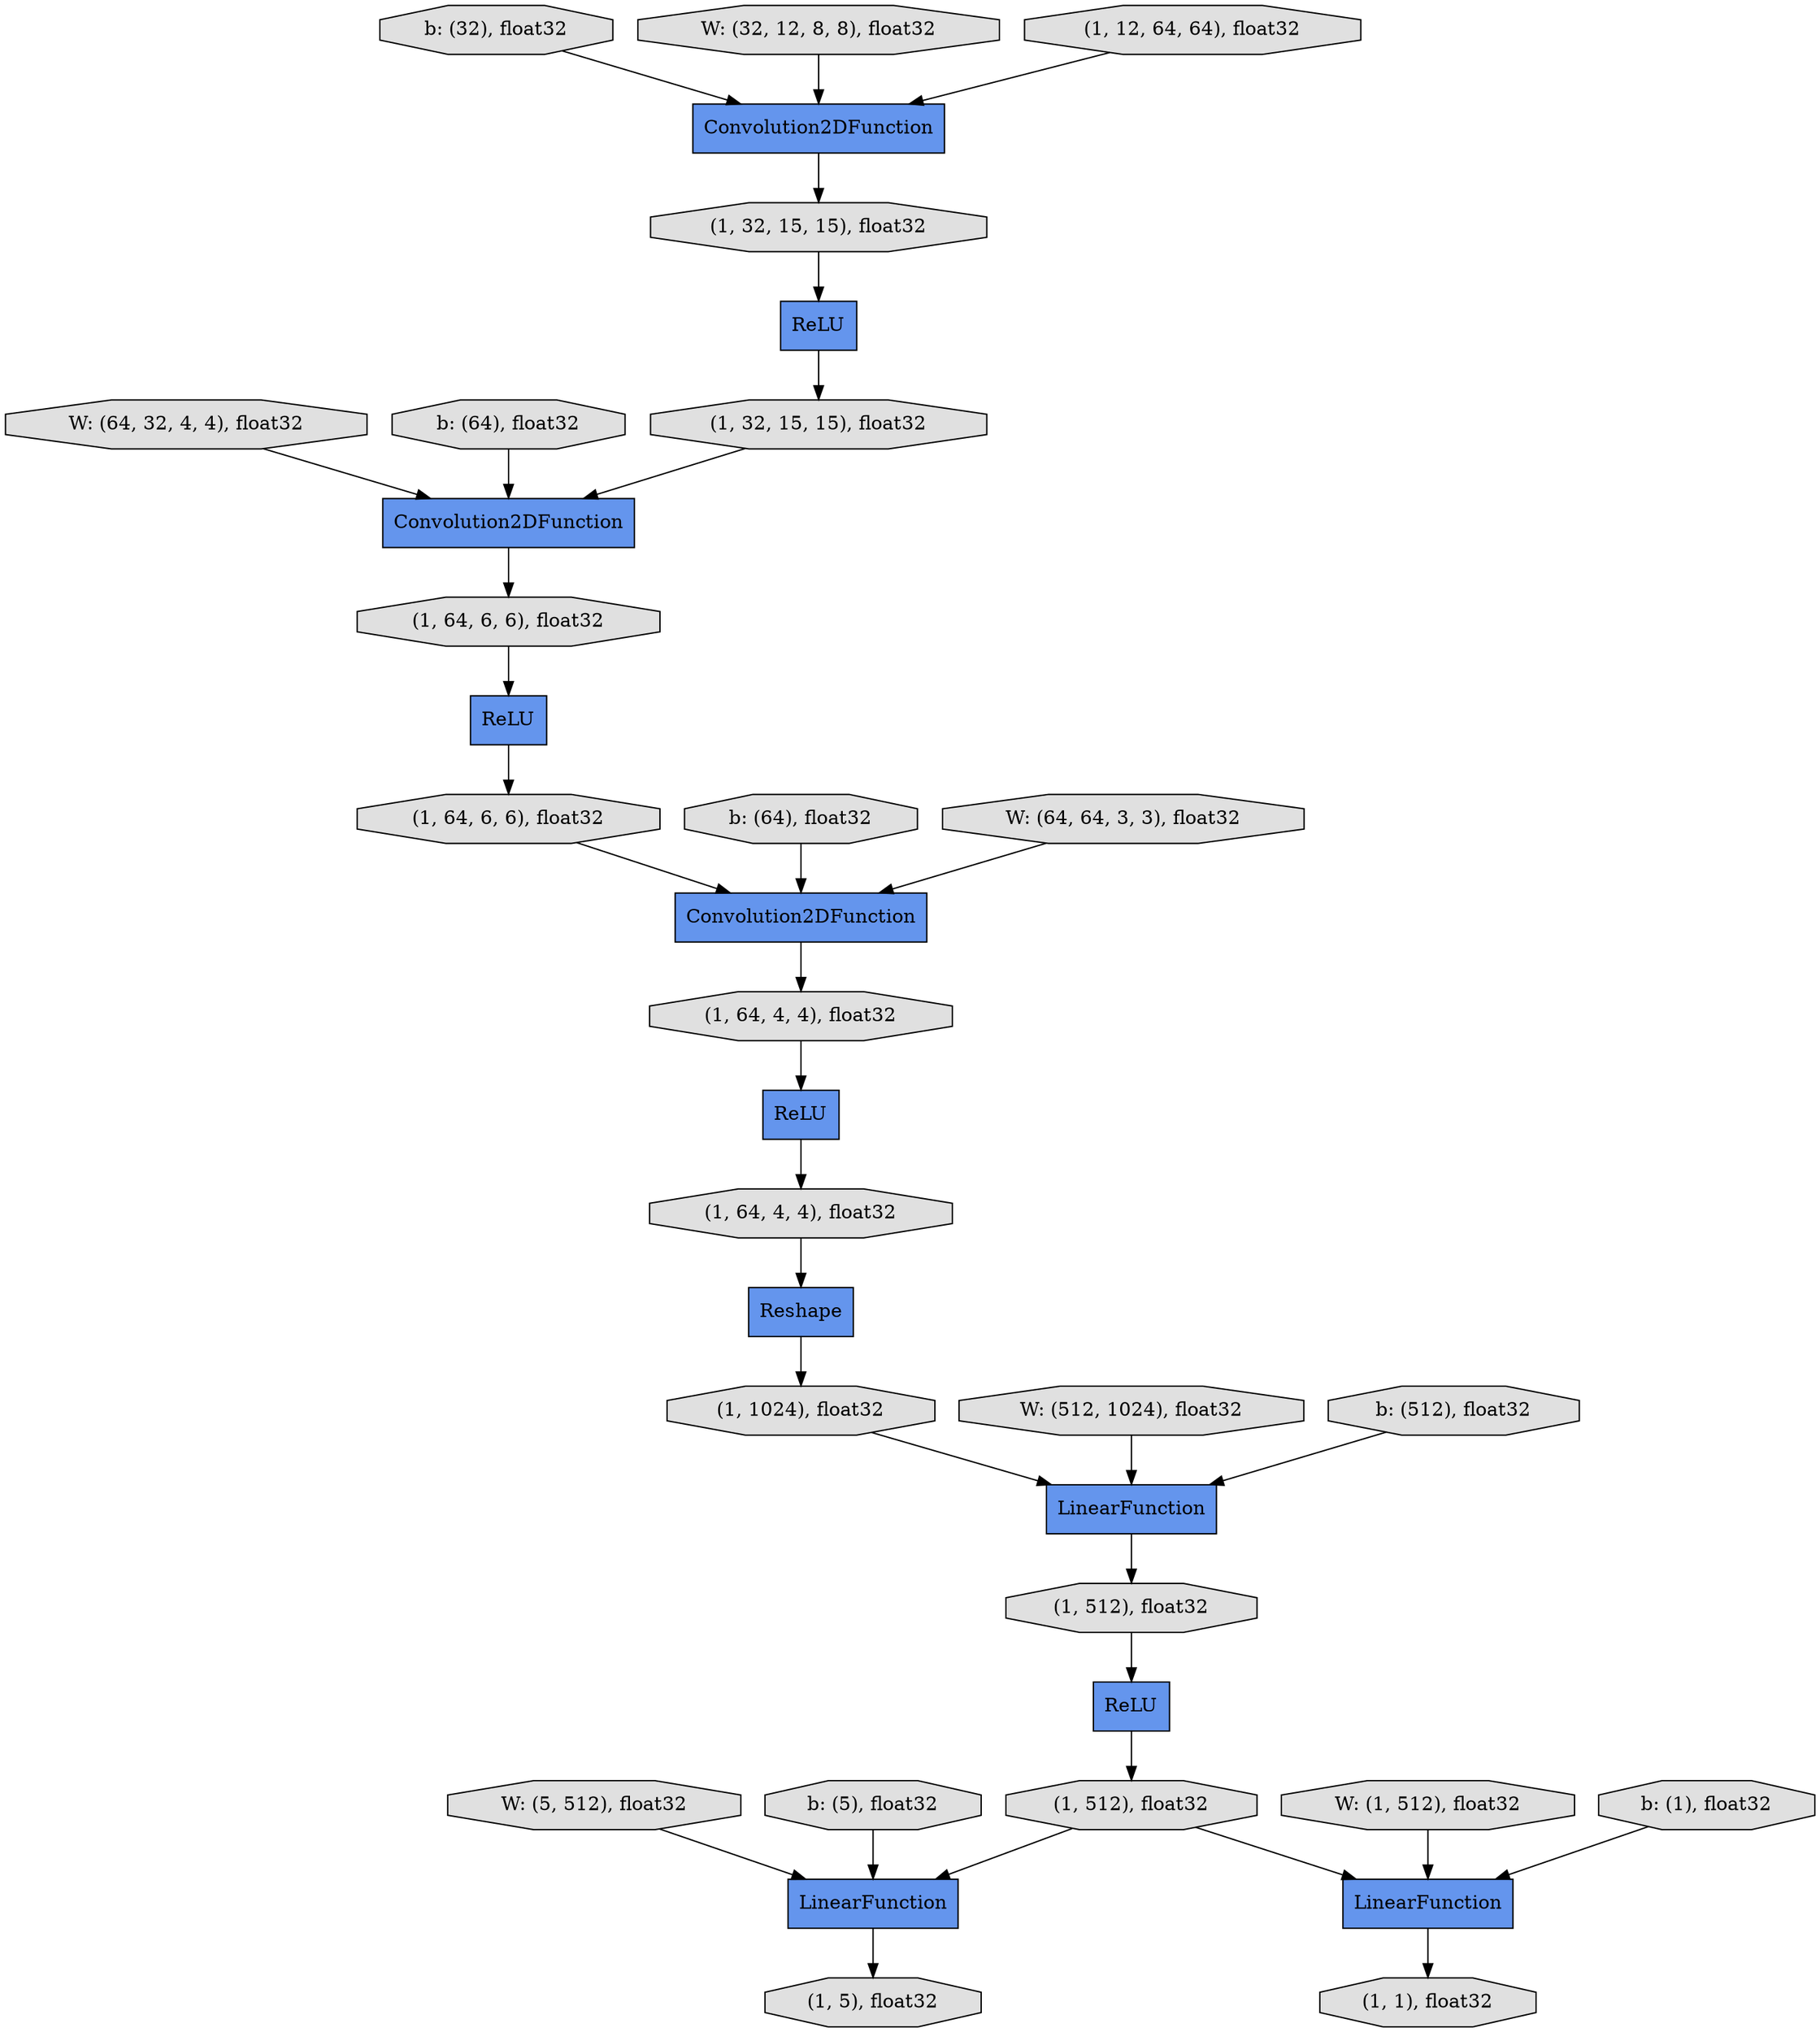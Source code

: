 digraph graphname{rankdir=TB;1785452169224 [label="W: (64, 32, 4, 4), float32",shape="octagon",fillcolor="#E0E0E0",style="filled"];1785452232776 [label="(1, 1), float32",shape="octagon",fillcolor="#E0E0E0",style="filled"];1785451950152 [label="LinearFunction",shape="record",fillcolor="#6495ED",style="filled"];1785451950216 [label="W: (5, 512), float32",shape="octagon",fillcolor="#E0E0E0",style="filled"];1785452110024 [label="Convolution2DFunction",shape="record",fillcolor="#6495ED",style="filled"];1785452235016 [label="(1, 1024), float32",shape="octagon",fillcolor="#E0E0E0",style="filled"];1785452233032 [label="LinearFunction",shape="record",fillcolor="#6495ED",style="filled"];1785452073416 [label="W: (512, 1024), float32",shape="octagon",fillcolor="#E0E0E0",style="filled"];1785452075464 [label="b: (512), float32",shape="octagon",fillcolor="#E0E0E0",style="filled"];1785452233160 [label="(1, 512), float32",shape="octagon",fillcolor="#E0E0E0",style="filled"];1785452169672 [label="b: (32), float32",shape="octagon",fillcolor="#E0E0E0",style="filled"];1785451950600 [label="W: (1, 512), float32",shape="octagon",fillcolor="#E0E0E0",style="filled"];1785452233224 [label="(1, 64, 4, 4), float32",shape="octagon",fillcolor="#E0E0E0",style="filled"];1785452233352 [label="(1, 64, 4, 4), float32",shape="octagon",fillcolor="#E0E0E0",style="filled"];1785451952840 [label="b: (1), float32",shape="octagon",fillcolor="#E0E0E0",style="filled"];1785452169992 [label="W: (32, 12, 8, 8), float32",shape="octagon",fillcolor="#E0E0E0",style="filled"];1785452235656 [label="(1, 5), float32",shape="octagon",fillcolor="#E0E0E0",style="filled"];1785452235720 [label="(1, 64, 6, 6), float32",shape="octagon",fillcolor="#E0E0E0",style="filled"];1785452014600 [label="Convolution2DFunction",shape="record",fillcolor="#6495ED",style="filled"];1785452110920 [label="ReLU",shape="record",fillcolor="#6495ED",style="filled"];1785452113032 [label="ReLU",shape="record",fillcolor="#6495ED",style="filled"];1785452233928 [label="(1, 64, 6, 6), float32",shape="octagon",fillcolor="#E0E0E0",style="filled"];1785452234056 [label="ReLU",shape="record",fillcolor="#6495ED",style="filled"];1785452111176 [label="Convolution2DFunction",shape="record",fillcolor="#6495ED",style="filled"];1785452234120 [label="ReLU",shape="record",fillcolor="#6495ED",style="filled"];1785451922824 [label="b: (64), float32",shape="octagon",fillcolor="#E0E0E0",style="filled"];1785452113416 [label="(1, 12, 64, 64), float32",shape="octagon",fillcolor="#E0E0E0",style="filled"];1785452234312 [label="Reshape",shape="record",fillcolor="#6495ED",style="filled"];1785452236424 [label="(1, 512), float32",shape="octagon",fillcolor="#E0E0E0",style="filled"];1785452113544 [label="(1, 32, 15, 15), float32",shape="octagon",fillcolor="#E0E0E0",style="filled"];1785451953864 [label="b: (5), float32",shape="octagon",fillcolor="#E0E0E0",style="filled"];1785452236552 [label="LinearFunction",shape="record",fillcolor="#6495ED",style="filled"];1785452076808 [label="b: (64), float32",shape="octagon",fillcolor="#E0E0E0",style="filled"];1785452111752 [label="(1, 32, 15, 15), float32",shape="octagon",fillcolor="#E0E0E0",style="filled"];1785451923400 [label="W: (64, 64, 3, 3), float32",shape="octagon",fillcolor="#E0E0E0",style="filled"];1785452233352 -> 1785452234120;1785452014600 -> 1785452111752;1785451950600 -> 1785452236552;1785452233160 -> 1785452234056;1785452113032 -> 1785452113544;1785451950152 -> 1785452235656;1785452076808 -> 1785452111176;1785452111752 -> 1785452113032;1785452236552 -> 1785452232776;1785452234312 -> 1785452235016;1785452235720 -> 1785452111176;1785452169992 -> 1785452014600;1785452234056 -> 1785452236424;1785452235016 -> 1785452233032;1785452233224 -> 1785452234312;1785451922824 -> 1785452110024;1785452234120 -> 1785452233224;1785452236424 -> 1785452236552;1785452169672 -> 1785452014600;1785452113544 -> 1785452110024;1785452110024 -> 1785452233928;1785452169224 -> 1785452110024;1785452075464 -> 1785452233032;1785451953864 -> 1785451950152;1785452073416 -> 1785452233032;1785451952840 -> 1785452236552;1785452236424 -> 1785451950152;1785452110920 -> 1785452235720;1785452113416 -> 1785452014600;1785452233032 -> 1785452233160;1785451923400 -> 1785452111176;1785452233928 -> 1785452110920;1785452111176 -> 1785452233352;1785451950216 -> 1785451950152;}